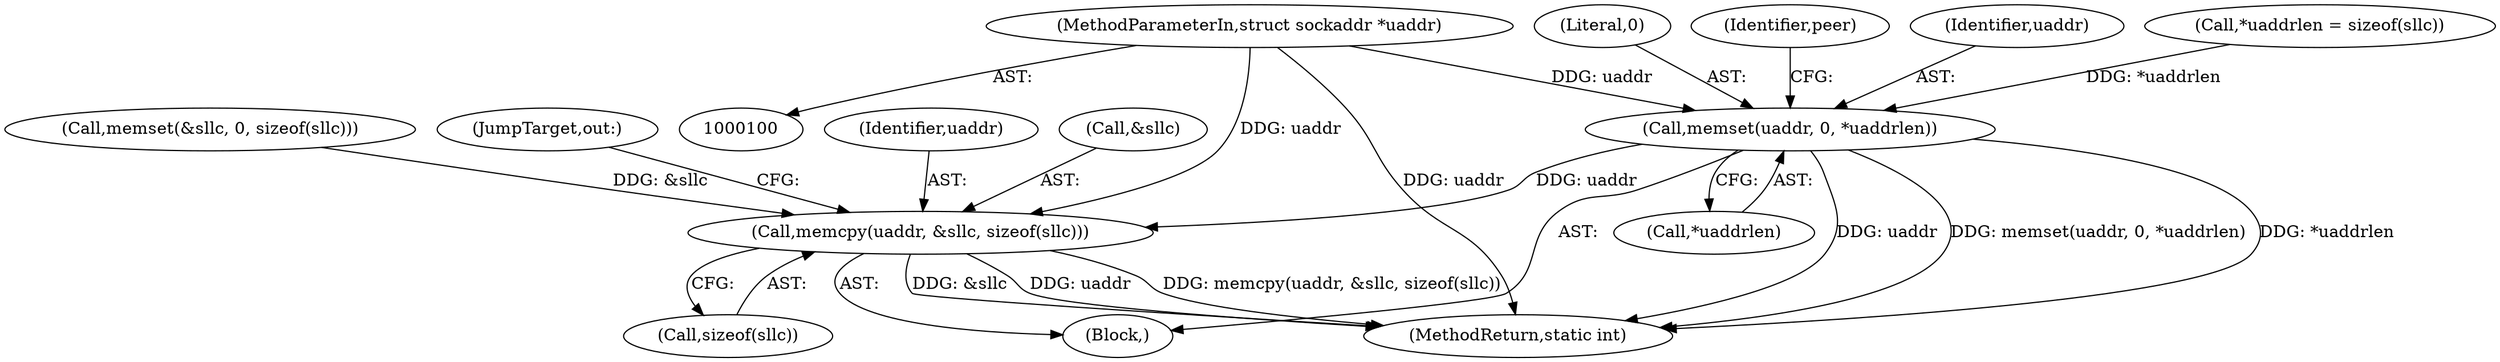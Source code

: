 digraph "1_linux_3592aaeb80290bda0f2cf0b5456c97bfc638b192@pointer" {
"1000102" [label="(MethodParameterIn,struct sockaddr *uaddr)"];
"1000140" [label="(Call,memset(uaddr, 0, *uaddrlen))"];
"1000249" [label="(Call,memcpy(uaddr, &sllc, sizeof(sllc)))"];
"1000141" [label="(Identifier,uaddr)"];
"1000122" [label="(Call,memset(&sllc, 0, sizeof(sllc)))"];
"1000135" [label="(Call,*uaddrlen = sizeof(sllc))"];
"1000142" [label="(Literal,0)"];
"1000255" [label="(JumpTarget,out:)"];
"1000260" [label="(MethodReturn,static int)"];
"1000105" [label="(Block,)"];
"1000143" [label="(Call,*uaddrlen)"];
"1000250" [label="(Identifier,uaddr)"];
"1000102" [label="(MethodParameterIn,struct sockaddr *uaddr)"];
"1000140" [label="(Call,memset(uaddr, 0, *uaddrlen))"];
"1000251" [label="(Call,&sllc)"];
"1000249" [label="(Call,memcpy(uaddr, &sllc, sizeof(sllc)))"];
"1000253" [label="(Call,sizeof(sllc))"];
"1000146" [label="(Identifier,peer)"];
"1000102" -> "1000100"  [label="AST: "];
"1000102" -> "1000260"  [label="DDG: uaddr"];
"1000102" -> "1000140"  [label="DDG: uaddr"];
"1000102" -> "1000249"  [label="DDG: uaddr"];
"1000140" -> "1000105"  [label="AST: "];
"1000140" -> "1000143"  [label="CFG: "];
"1000141" -> "1000140"  [label="AST: "];
"1000142" -> "1000140"  [label="AST: "];
"1000143" -> "1000140"  [label="AST: "];
"1000146" -> "1000140"  [label="CFG: "];
"1000140" -> "1000260"  [label="DDG: uaddr"];
"1000140" -> "1000260"  [label="DDG: memset(uaddr, 0, *uaddrlen)"];
"1000140" -> "1000260"  [label="DDG: *uaddrlen"];
"1000135" -> "1000140"  [label="DDG: *uaddrlen"];
"1000140" -> "1000249"  [label="DDG: uaddr"];
"1000249" -> "1000105"  [label="AST: "];
"1000249" -> "1000253"  [label="CFG: "];
"1000250" -> "1000249"  [label="AST: "];
"1000251" -> "1000249"  [label="AST: "];
"1000253" -> "1000249"  [label="AST: "];
"1000255" -> "1000249"  [label="CFG: "];
"1000249" -> "1000260"  [label="DDG: memcpy(uaddr, &sllc, sizeof(sllc))"];
"1000249" -> "1000260"  [label="DDG: &sllc"];
"1000249" -> "1000260"  [label="DDG: uaddr"];
"1000122" -> "1000249"  [label="DDG: &sllc"];
}
